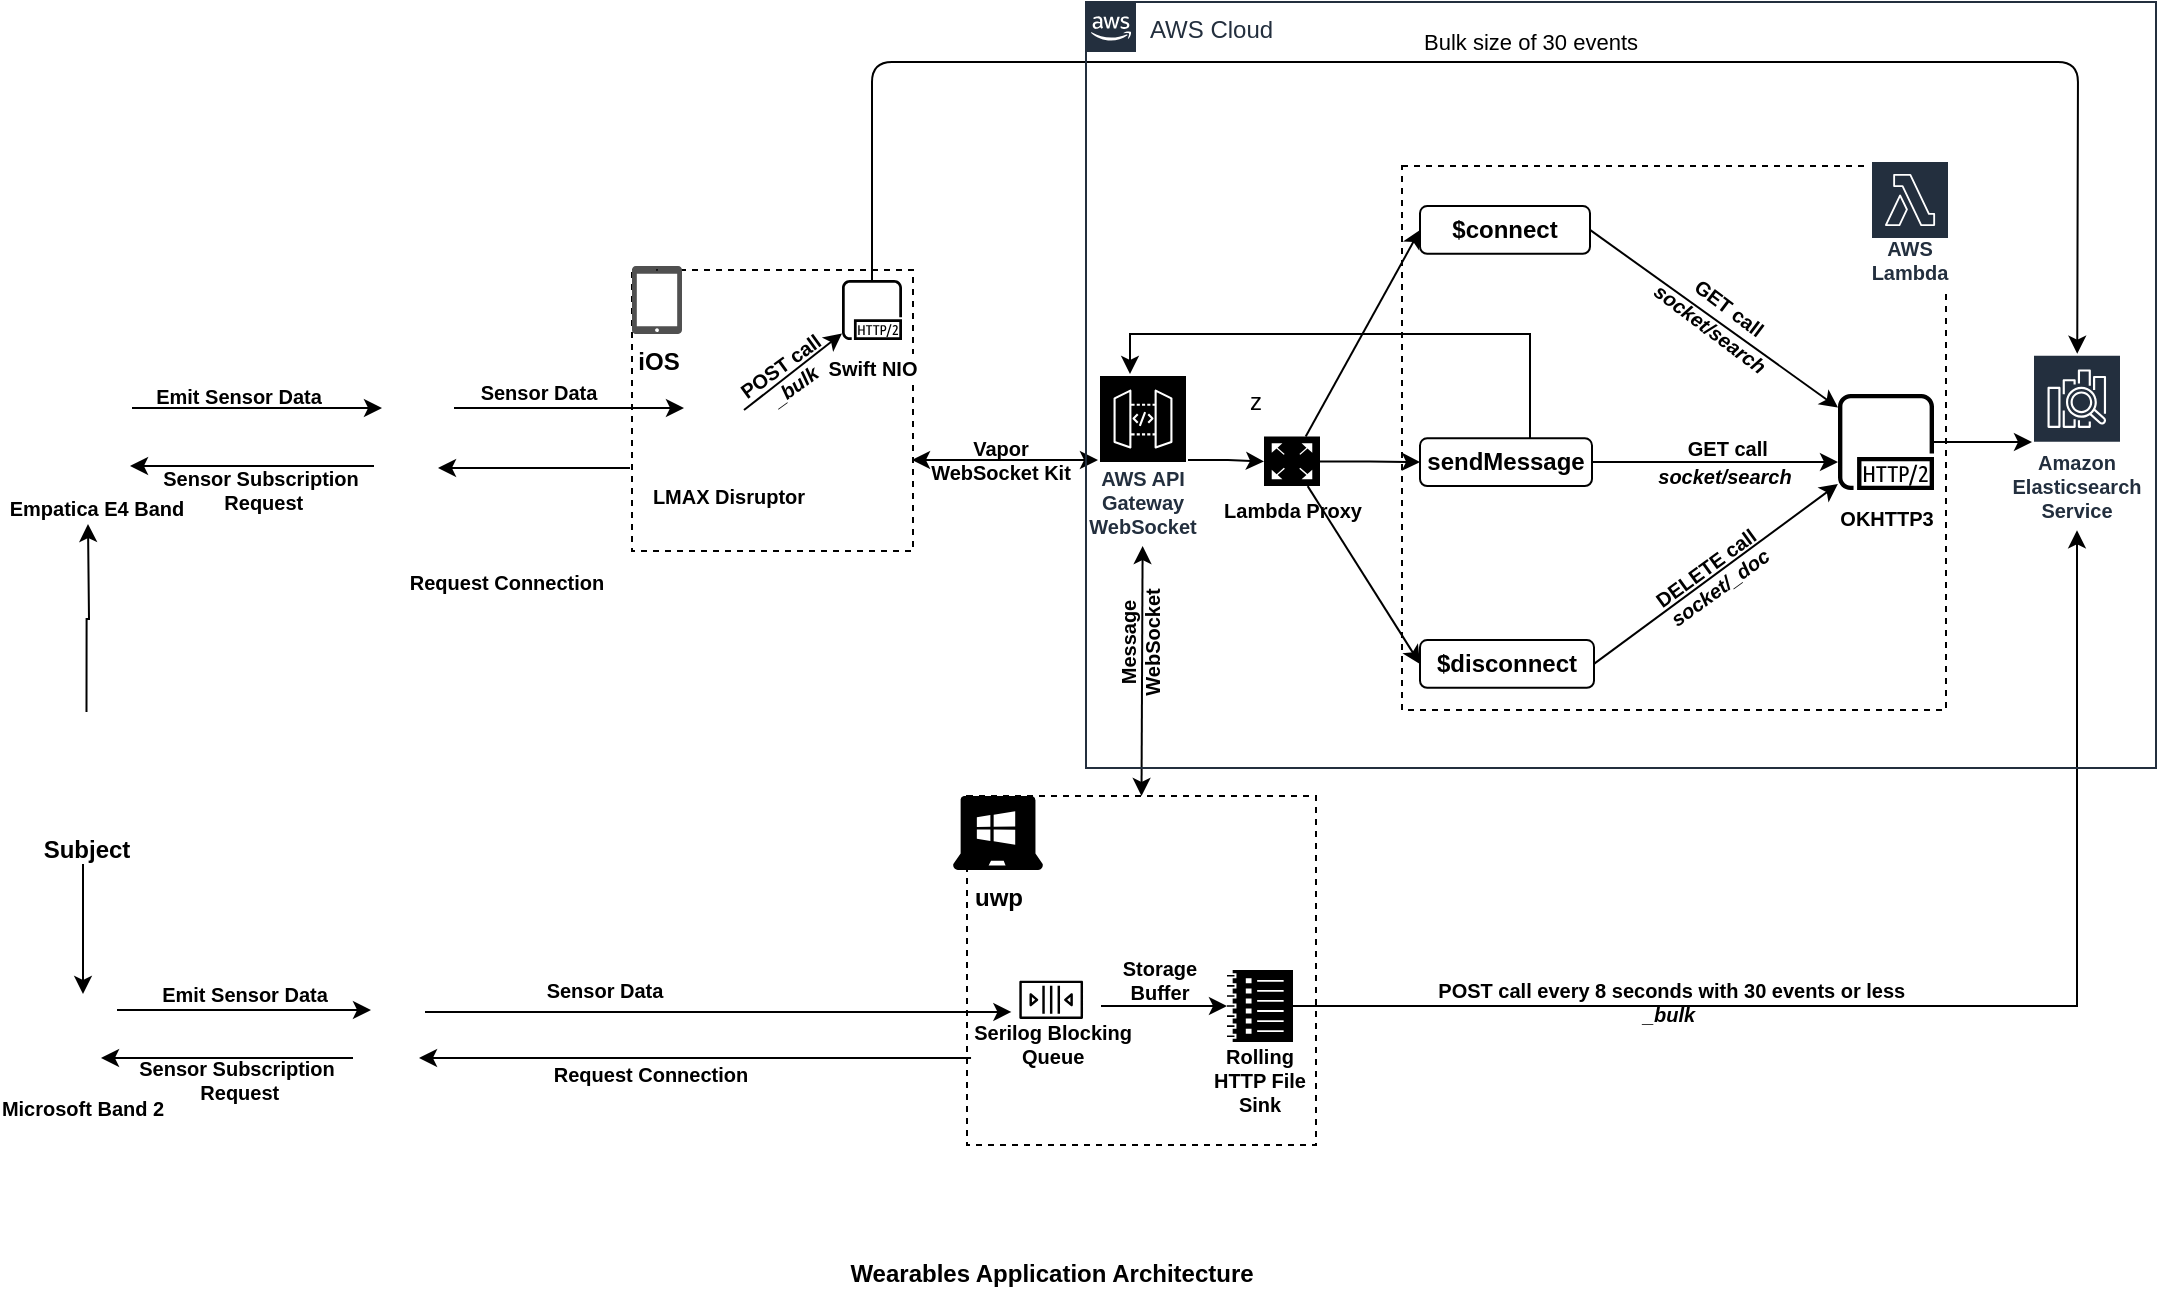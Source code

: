 <mxfile version="14.9.3" type="device"><diagram id="FGR8ST5C3wtUt0X2unP3" name="Page-1"><mxGraphModel dx="1422" dy="705" grid="0" gridSize="10" guides="1" tooltips="1" connect="1" arrows="1" fold="1" page="1" pageScale="1" pageWidth="1169" pageHeight="827" math="0" shadow="0"><root><mxCell id="0"/><mxCell id="1" parent="0"/><mxCell id="JARR6ZbisfXmvpyoZ1ki-116" value="" style="whiteSpace=wrap;html=1;aspect=fixed;fillColor=#FFFFFF;dashed=1;labelBackgroundColor=none;labelBorderColor=#000000;" parent="1" vertex="1"><mxGeometry x="375" y="234" width="140.5" height="140.5" as="geometry"/></mxCell><mxCell id="JARR6ZbisfXmvpyoZ1ki-1" value="&lt;font style=&quot;font-size: 10px&quot;&gt;&lt;b&gt;Empatica E4 Band&lt;/b&gt;&lt;/font&gt;" style="shape=image;html=1;verticalAlign=top;verticalLabelPosition=bottom;labelBackgroundColor=#ffffff;imageAspect=0;aspect=fixed;image=https://cdn4.iconfinder.com/data/icons/48-bubbles/48/36.Watch-128.png" parent="1" vertex="1"><mxGeometry x="84" y="293" width="46" height="46" as="geometry"/></mxCell><mxCell id="JARR6ZbisfXmvpyoZ1ki-4" value="&lt;font style=&quot;font-size: 10px&quot;&gt;&lt;b&gt;Microsoft Band 2&lt;/b&gt;&lt;/font&gt;" style="shape=image;html=1;verticalAlign=top;verticalLabelPosition=bottom;labelBackgroundColor=#ffffff;imageAspect=0;aspect=fixed;image=https://cdn4.iconfinder.com/data/icons/48-bubbles/48/36.Watch-128.png" parent="1" vertex="1"><mxGeometry x="77" y="593" width="46" height="46" as="geometry"/></mxCell><mxCell id="JARR6ZbisfXmvpyoZ1ki-23" value="" style="group;fontStyle=1;fontSize=10;fillColor=#ffffff;" parent="1" vertex="1" connectable="0"><mxGeometry x="528" y="388" width="254" height="251.5" as="geometry"/></mxCell><mxCell id="JARR6ZbisfXmvpyoZ1ki-11" value="" style="whiteSpace=wrap;html=1;aspect=fixed;fillColor=#FFFFFF;dashed=1;labelBackgroundColor=none;labelBorderColor=#000000;" parent="JARR6ZbisfXmvpyoZ1ki-23" vertex="1"><mxGeometry x="14.5" y="109" width="174.5" height="174.5" as="geometry"/></mxCell><mxCell id="JARR6ZbisfXmvpyoZ1ki-85" value="" style="group" parent="JARR6ZbisfXmvpyoZ1ki-23" vertex="1" connectable="0"><mxGeometry x="140.5" y="196" width="48" height="59" as="geometry"/></mxCell><mxCell id="JARR6ZbisfXmvpyoZ1ki-81" value="" style="pointerEvents=1;shadow=0;dashed=0;html=1;strokeColor=none;labelPosition=center;verticalLabelPosition=bottom;verticalAlign=top;align=center;shape=mxgraph.mscae.oms.log_management;fontSize=10;fillColor=#000000;" parent="JARR6ZbisfXmvpyoZ1ki-85" vertex="1"><mxGeometry x="4" width="33" height="36" as="geometry"/></mxCell><mxCell id="JARR6ZbisfXmvpyoZ1ki-84" value="&lt;b&gt;Rolling HTTP File Sink&lt;/b&gt;" style="text;html=1;strokeColor=none;fillColor=none;align=center;verticalAlign=middle;whiteSpace=wrap;rounded=0;labelBackgroundColor=none;fontSize=10;fontColor=#000000;" parent="JARR6ZbisfXmvpyoZ1ki-85" vertex="1"><mxGeometry x="-3.5" y="45" width="48" height="20" as="geometry"/></mxCell><mxCell id="JARR6ZbisfXmvpyoZ1ki-21" value="" style="group;fontStyle=1" parent="JARR6ZbisfXmvpyoZ1ki-23" vertex="1" connectable="0"><mxGeometry x="7.5" y="109" width="45" height="37" as="geometry"/></mxCell><mxCell id="JARR6ZbisfXmvpyoZ1ki-7" value="" style="pointerEvents=1;shadow=0;dashed=0;html=1;strokeColor=none;labelPosition=center;verticalLabelPosition=bottom;verticalAlign=top;align=center;outlineConnect=0;shape=mxgraph.veeam2.microsoft_windows;fillColor=#000000;" parent="JARR6ZbisfXmvpyoZ1ki-21" vertex="1"><mxGeometry x="4.091" y="0.86" width="36.818" height="29.256" as="geometry"/></mxCell><mxCell id="JARR6ZbisfXmvpyoZ1ki-8" value="&lt;b&gt;uwp&lt;/b&gt;" style="verticalLabelPosition=bottom;html=1;verticalAlign=top;align=center;strokeColor=none;shape=mxgraph.azure.laptop;pointerEvents=1;fillColor=#000000;" parent="JARR6ZbisfXmvpyoZ1ki-21" vertex="1"><mxGeometry width="45" height="37" as="geometry"/></mxCell><mxCell id="JARR6ZbisfXmvpyoZ1ki-80" value="" style="group" parent="JARR6ZbisfXmvpyoZ1ki-23" vertex="1" connectable="0"><mxGeometry x="11.5" y="191" width="119" height="57" as="geometry"/></mxCell><mxCell id="JARR6ZbisfXmvpyoZ1ki-78" value="" style="outlineConnect=0;fontColor=#232F3E;gradientColor=none;fillColor=#ffffff;dashed=0;verticalLabelPosition=bottom;verticalAlign=top;align=center;html=1;fontSize=12;fontStyle=0;aspect=fixed;shape=mxgraph.aws4.resourceIcon;resIcon=mxgraph.aws4.queue;spacing=0;" parent="JARR6ZbisfXmvpyoZ1ki-80" vertex="1"><mxGeometry x="25.191" width="39.8" height="39.8" as="geometry"/></mxCell><mxCell id="JARR6ZbisfXmvpyoZ1ki-79" value="Serilog Blocking &#10;Queue" style="text;strokeColor=none;fillColor=none;align=center;verticalAlign=middle;rounded=0;fontSize=10;spacing=0;fontStyle=1" parent="JARR6ZbisfXmvpyoZ1ki-80" vertex="1"><mxGeometry x="-1.663" y="33.477" width="95.5" height="16.765" as="geometry"/></mxCell><mxCell id="JARR6ZbisfXmvpyoZ1ki-112" value="&lt;b&gt;Storage Buffer&lt;/b&gt;" style="text;html=1;strokeColor=none;fillColor=none;align=center;verticalAlign=middle;whiteSpace=wrap;rounded=0;labelBackgroundColor=none;fontSize=10;fontColor=#000000;" parent="JARR6ZbisfXmvpyoZ1ki-80" vertex="1"><mxGeometry x="79" width="40" height="20" as="geometry"/></mxCell><mxCell id="JARR6ZbisfXmvpyoZ1ki-111" value="" style="endArrow=classic;html=1;fontSize=10;fontColor=#000000;entryX=0;entryY=0.5;entryDx=0;entryDy=0;entryPerimeter=0;" parent="JARR6ZbisfXmvpyoZ1ki-23" target="JARR6ZbisfXmvpyoZ1ki-81" edge="1"><mxGeometry width="50" height="50" relative="1" as="geometry"><mxPoint x="81.5" y="214" as="sourcePoint"/><mxPoint x="201.5" y="127" as="targetPoint"/></mxGeometry></mxCell><mxCell id="JARR6ZbisfXmvpyoZ1ki-157" style="edgeStyle=orthogonalEdgeStyle;rounded=0;orthogonalLoop=1;jettySize=auto;html=1;exitX=0.5;exitY=0;exitDx=0;exitDy=0;fontSize=10;fontColor=#000000;" parent="1" source="JARR6ZbisfXmvpyoZ1ki-30" edge="1"><mxGeometry relative="1" as="geometry"><mxPoint x="103" y="361" as="targetPoint"/></mxGeometry></mxCell><mxCell id="JARR6ZbisfXmvpyoZ1ki-30" value="&lt;b&gt;Subject&lt;/b&gt;" style="shape=image;html=1;verticalAlign=top;verticalLabelPosition=bottom;labelBackgroundColor=#ffffff;imageAspect=0;aspect=fixed;image=https://cdn0.iconfinder.com/data/icons/eon-social-media-contact-info-2/32/user_people_person_users_man-128.png;dashed=1;strokeColor=#000000;fillColor=#000000;" parent="1" vertex="1"><mxGeometry x="75" y="455" width="54.5" height="54.5" as="geometry"/></mxCell><mxCell id="JARR6ZbisfXmvpyoZ1ki-10" value="iOS" style="pointerEvents=1;shadow=0;dashed=0;html=1;strokeColor=none;fillColor=#505050;labelPosition=center;verticalLabelPosition=bottom;verticalAlign=top;outlineConnect=0;align=center;shape=mxgraph.office.devices.tablet_ipad;fontStyle=1" parent="1" vertex="1"><mxGeometry x="375" y="232" width="25" height="34" as="geometry"/></mxCell><mxCell id="JARR6ZbisfXmvpyoZ1ki-77" value="" style="group" parent="1" vertex="1" connectable="0"><mxGeometry x="541" y="211" width="608" height="262" as="geometry"/></mxCell><mxCell id="JARR6ZbisfXmvpyoZ1ki-66" value="" style="group" parent="JARR6ZbisfXmvpyoZ1ki-77" vertex="1" connectable="0"><mxGeometry x="191" width="417" height="262" as="geometry"/></mxCell><mxCell id="JARR6ZbisfXmvpyoZ1ki-22" value="" style="group" parent="JARR6ZbisfXmvpyoZ1ki-66" vertex="1" connectable="0"><mxGeometry width="306" height="262" as="geometry"/></mxCell><mxCell id="JARR6ZbisfXmvpyoZ1ki-17" value="" style="whiteSpace=wrap;html=1;aspect=fixed;fillColor=#FFFFFF;dashed=1;" parent="JARR6ZbisfXmvpyoZ1ki-22" vertex="1"><mxGeometry x="28" y="-29" width="272" height="272" as="geometry"/></mxCell><mxCell id="JARR6ZbisfXmvpyoZ1ki-42" value="&lt;b&gt;sendMessage&lt;/b&gt;" style="rounded=1;whiteSpace=wrap;html=1;strokeColor=#000000;fillColor=#FFFFFF;" parent="JARR6ZbisfXmvpyoZ1ki-22" vertex="1"><mxGeometry x="37" y="107.14" width="86" height="23.91" as="geometry"/></mxCell><mxCell id="JARR6ZbisfXmvpyoZ1ki-43" value="&lt;b&gt;$disconnect&lt;/b&gt;" style="rounded=1;whiteSpace=wrap;html=1;strokeColor=#000000;fillColor=#FFFFFF;" parent="JARR6ZbisfXmvpyoZ1ki-22" vertex="1"><mxGeometry x="37" y="208" width="87" height="23.91" as="geometry"/></mxCell><mxCell id="JARR6ZbisfXmvpyoZ1ki-147" value="&lt;b&gt;&lt;font style=&quot;font-size: 10px&quot;&gt;OKHTTP3&lt;/font&gt;&lt;/b&gt;" style="outlineConnect=0;gradientColor=none;strokeColor=none;dashed=0;verticalLabelPosition=bottom;verticalAlign=top;align=center;html=1;fontSize=12;fontStyle=0;aspect=fixed;pointerEvents=1;shape=mxgraph.aws4.http2_protocol;labelBackgroundColor=#ffffff;fillColor=#000000;" parent="JARR6ZbisfXmvpyoZ1ki-22" vertex="1"><mxGeometry x="246" y="85" width="48" height="48" as="geometry"/></mxCell><mxCell id="JARR6ZbisfXmvpyoZ1ki-54" value="" style="endArrow=classic;html=1;exitX=1;exitY=0.5;exitDx=0;exitDy=0;entryX=-0.001;entryY=0.938;entryDx=0;entryDy=0;entryPerimeter=0;" parent="JARR6ZbisfXmvpyoZ1ki-22" source="JARR6ZbisfXmvpyoZ1ki-43" target="JARR6ZbisfXmvpyoZ1ki-147" edge="1"><mxGeometry width="50" height="50" relative="1" as="geometry"><mxPoint x="291" y="149" as="sourcePoint"/><mxPoint x="240" y="130" as="targetPoint"/></mxGeometry></mxCell><mxCell id="JARR6ZbisfXmvpyoZ1ki-57" value="&lt;b&gt;DELETE call&lt;br&gt;&lt;/b&gt;&lt;b&gt;&lt;i&gt;socket/_doc&lt;/i&gt;&lt;/b&gt;" style="edgeLabel;html=1;align=center;verticalAlign=middle;resizable=0;points=[];fontSize=10;rotation=324;labelBackgroundColor=none;" parent="JARR6ZbisfXmvpyoZ1ki-54" vertex="1" connectable="0"><mxGeometry x="0.113" y="-4" relative="1" as="geometry"><mxPoint x="-12" y="4" as="offset"/></mxGeometry></mxCell><mxCell id="JARR6ZbisfXmvpyoZ1ki-151" value="&lt;font style=&quot;font-size: 10px&quot;&gt;&lt;b&gt;GET call&lt;/b&gt;&lt;b&gt;&lt;br&gt;&lt;i&gt;socket/search&lt;/i&gt;&amp;nbsp;&lt;/b&gt;&lt;/font&gt;" style="edgeLabel;html=1;align=center;verticalAlign=middle;resizable=0;points=[];rotation=37;" parent="JARR6ZbisfXmvpyoZ1ki-22" vertex="1" connectable="0"><mxGeometry x="189.0" y="48.998" as="geometry"><mxPoint x="-2.818" y="-0.247" as="offset"/></mxGeometry></mxCell><mxCell id="JARR6ZbisfXmvpyoZ1ki-148" value="" style="edgeStyle=orthogonalEdgeStyle;rounded=0;orthogonalLoop=1;jettySize=auto;html=1;fontSize=10;fontColor=#000000;" parent="JARR6ZbisfXmvpyoZ1ki-22" source="JARR6ZbisfXmvpyoZ1ki-42" target="JARR6ZbisfXmvpyoZ1ki-147" edge="1"><mxGeometry relative="1" as="geometry"><Array as="points"><mxPoint x="231" y="119"/><mxPoint x="231" y="119"/></Array></mxGeometry></mxCell><mxCell id="JARR6ZbisfXmvpyoZ1ki-50" value="" style="endArrow=classic;html=1;" parent="JARR6ZbisfXmvpyoZ1ki-66" source="JARR6ZbisfXmvpyoZ1ki-147" target="JARR6ZbisfXmvpyoZ1ki-13" edge="1"><mxGeometry width="50" height="50" relative="1" as="geometry"><mxPoint x="289" y="100" as="sourcePoint"/><mxPoint x="835" y="304.611" as="targetPoint"/></mxGeometry></mxCell><mxCell id="JARR6ZbisfXmvpyoZ1ki-51" value="&lt;font style=&quot;font-size: 10px&quot;&gt;&lt;b&gt;&amp;nbsp;GET call&lt;br&gt;&lt;/b&gt;&lt;b&gt;&lt;i&gt;socket/search&lt;/i&gt;&lt;/b&gt;&lt;/font&gt;" style="edgeLabel;html=1;align=center;verticalAlign=middle;resizable=0;points=[];labelBackgroundColor=none;" parent="JARR6ZbisfXmvpyoZ1ki-50" vertex="1" connectable="0"><mxGeometry x="0.836" y="-2" relative="1" as="geometry"><mxPoint x="-150" y="8" as="offset"/></mxGeometry></mxCell><mxCell id="JARR6ZbisfXmvpyoZ1ki-65" value="" style="group" parent="JARR6ZbisfXmvpyoZ1ki-66" vertex="1" connectable="0"><mxGeometry x="343" y="64.84" width="45" height="88.31" as="geometry"/></mxCell><mxCell id="JARR6ZbisfXmvpyoZ1ki-13" value="Amazon Elasticsearch Service" style="outlineConnect=0;fontColor=#232F3E;gradientColor=none;strokeColor=#ffffff;fillColor=#232F3E;dashed=0;verticalLabelPosition=middle;verticalAlign=bottom;align=center;html=1;whiteSpace=wrap;fontSize=10;fontStyle=1;spacing=3;shape=mxgraph.aws4.productIcon;prIcon=mxgraph.aws4.elasticsearch_service;" parent="JARR6ZbisfXmvpyoZ1ki-65" vertex="1"><mxGeometry width="45" height="88.31" as="geometry"/></mxCell><mxCell id="JARR6ZbisfXmvpyoZ1ki-76" value="z" style="group" parent="JARR6ZbisfXmvpyoZ1ki-77" vertex="1" connectable="0"><mxGeometry x="69" y="75.0" width="154" height="86" as="geometry"/></mxCell><mxCell id="JARR6ZbisfXmvpyoZ1ki-19" value="AWS API Gateway&lt;br&gt;WebSocket" style="outlineConnect=0;fontColor=#232F3E;gradientColor=none;strokeColor=#ffffff;dashed=0;verticalLabelPosition=middle;verticalAlign=bottom;align=center;html=1;whiteSpace=wrap;fontSize=10;fontStyle=1;spacing=3;shape=mxgraph.aws4.productIcon;prIcon=mxgraph.aws4.api_gateway;fillColor=#000000;" parent="JARR6ZbisfXmvpyoZ1ki-76" vertex="1"><mxGeometry x="-2" width="45" height="86" as="geometry"/></mxCell><mxCell id="JARR6ZbisfXmvpyoZ1ki-75" value="" style="edgeStyle=orthogonalEdgeStyle;rounded=0;orthogonalLoop=1;jettySize=auto;html=1;fontSize=10;" parent="JARR6ZbisfXmvpyoZ1ki-76" source="JARR6ZbisfXmvpyoZ1ki-19" target="JARR6ZbisfXmvpyoZ1ki-67" edge="1"><mxGeometry relative="1" as="geometry"/></mxCell><mxCell id="JARR6ZbisfXmvpyoZ1ki-67" value="&lt;b&gt;Lambda Proxy&lt;/b&gt;" style="pointerEvents=1;shadow=0;dashed=0;html=1;strokeColor=none;labelPosition=center;verticalLabelPosition=bottom;verticalAlign=top;align=center;outlineConnect=0;shape=mxgraph.veeam2.network_proxy;fontSize=10;fillColor=#000000;" parent="JARR6ZbisfXmvpyoZ1ki-76" vertex="1"><mxGeometry x="81" y="31.26" width="28.0" height="24.794" as="geometry"/></mxCell><mxCell id="JARR6ZbisfXmvpyoZ1ki-69" value="" style="edgeStyle=orthogonalEdgeStyle;rounded=0;orthogonalLoop=1;jettySize=auto;html=1;fontSize=10;" parent="JARR6ZbisfXmvpyoZ1ki-77" source="JARR6ZbisfXmvpyoZ1ki-67" target="JARR6ZbisfXmvpyoZ1ki-42" edge="1"><mxGeometry relative="1" as="geometry"/></mxCell><mxCell id="JARR6ZbisfXmvpyoZ1ki-74" value="" style="endArrow=classic;html=1;fontSize=10;entryX=0;entryY=0.5;entryDx=0;entryDy=0;" parent="JARR6ZbisfXmvpyoZ1ki-77" source="JARR6ZbisfXmvpyoZ1ki-67" target="JARR6ZbisfXmvpyoZ1ki-43" edge="1"><mxGeometry width="50" height="50" relative="1" as="geometry"><mxPoint x="235" y="175.328" as="sourcePoint"/><mxPoint x="273" y="192.153" as="targetPoint"/></mxGeometry></mxCell><mxCell id="JARR6ZbisfXmvpyoZ1ki-95" value="" style="edgeStyle=orthogonalEdgeStyle;rounded=0;orthogonalLoop=1;jettySize=auto;html=1;fontSize=10;fontColor=#000000;" parent="JARR6ZbisfXmvpyoZ1ki-77" target="JARR6ZbisfXmvpyoZ1ki-19" edge="1"><mxGeometry relative="1" as="geometry"><mxPoint x="283" y="107" as="sourcePoint"/><Array as="points"><mxPoint x="283" y="107"/><mxPoint x="283" y="55"/><mxPoint x="83" y="55"/></Array></mxGeometry></mxCell><mxCell id="JARR6ZbisfXmvpyoZ1ki-123" value="Vapor WebSocket Kit" style="text;html=1;strokeColor=none;fillColor=none;align=center;verticalAlign=middle;whiteSpace=wrap;rounded=0;dashed=1;labelBackgroundColor=none;fontSize=10;fontColor=#000000;fontStyle=1" parent="JARR6ZbisfXmvpyoZ1ki-77" vertex="1"><mxGeometry x="-21" y="108" width="79" height="20" as="geometry"/></mxCell><mxCell id="JARR6ZbisfXmvpyoZ1ki-126" value="&lt;span&gt;Message WebSocket&lt;/span&gt;" style="text;html=1;strokeColor=none;fillColor=none;align=center;verticalAlign=middle;whiteSpace=wrap;rounded=0;dashed=1;labelBackgroundColor=none;fontSize=10;fontColor=#000000;rotation=270;fontStyle=1" parent="JARR6ZbisfXmvpyoZ1ki-77" vertex="1"><mxGeometry x="68" y="199" width="40" height="20" as="geometry"/></mxCell><mxCell id="JARR6ZbisfXmvpyoZ1ki-125" value="" style="endArrow=classic;startArrow=classic;html=1;fontSize=10;fontColor=#000000;" parent="JARR6ZbisfXmvpyoZ1ki-77" target="JARR6ZbisfXmvpyoZ1ki-19" edge="1"><mxGeometry width="50" height="50" relative="1" as="geometry"><mxPoint x="-26" y="118" as="sourcePoint"/><mxPoint x="-21" y="-53" as="targetPoint"/></mxGeometry></mxCell><mxCell id="JARR6ZbisfXmvpyoZ1ki-86" style="edgeStyle=orthogonalEdgeStyle;rounded=0;orthogonalLoop=1;jettySize=auto;html=1;exitX=1;exitY=0.5;exitDx=0;exitDy=0;exitPerimeter=0;fontSize=10;fontColor=#000000;" parent="1" source="JARR6ZbisfXmvpyoZ1ki-81" target="JARR6ZbisfXmvpyoZ1ki-13" edge="1"><mxGeometry relative="1" as="geometry"><mxPoint x="997" y="351" as="targetPoint"/></mxGeometry></mxCell><mxCell id="JARR6ZbisfXmvpyoZ1ki-87" value="&amp;nbsp;POST call every 8 seconds with 30 events or less&lt;br&gt;&lt;i&gt;_bulk&lt;/i&gt;" style="edgeLabel;html=1;align=center;verticalAlign=middle;resizable=0;points=[];fontSize=10;fontColor=#000000;fontStyle=1;labelBackgroundColor=none;" parent="JARR6ZbisfXmvpyoZ1ki-86" vertex="1" connectable="0"><mxGeometry x="-0.354" y="-1" relative="1" as="geometry"><mxPoint x="-16" y="-3" as="offset"/></mxGeometry></mxCell><mxCell id="JARR6ZbisfXmvpyoZ1ki-130" style="edgeStyle=orthogonalEdgeStyle;rounded=0;orthogonalLoop=1;jettySize=auto;html=1;fontSize=10;fontColor=#000000;" parent="1" edge="1"><mxGeometry relative="1" as="geometry"><mxPoint x="286" y="303" as="sourcePoint"/><mxPoint x="401" y="303" as="targetPoint"/></mxGeometry></mxCell><mxCell id="JARR6ZbisfXmvpyoZ1ki-89" value="" style="shape=image;html=1;verticalAlign=top;verticalLabelPosition=bottom;labelBackgroundColor=#ffffff;imageAspect=0;aspect=fixed;image=https://cdn4.iconfinder.com/data/icons/ionicons/512/icon-bluetooth-128.png;fontSize=10;fontColor=#000000;strokeColor=#000000;fillColor=#000000;" parent="1" vertex="1"><mxGeometry x="236" y="289" width="57.75" height="57.75" as="geometry"/></mxCell><mxCell id="JARR6ZbisfXmvpyoZ1ki-90" value="" style="shape=image;html=1;verticalAlign=top;verticalLabelPosition=bottom;labelBackgroundColor=#ffffff;imageAspect=0;aspect=fixed;image=https://cdn4.iconfinder.com/data/icons/ionicons/512/icon-bluetooth-128.png;fontSize=10;fontColor=#000000;strokeColor=#000000;fillColor=#000000;" parent="1" vertex="1"><mxGeometry x="228.5" y="593" width="57" height="57" as="geometry"/></mxCell><mxCell id="JARR6ZbisfXmvpyoZ1ki-96" value="" style="endArrow=classic;startArrow=classic;html=1;fontSize=10;fontColor=#000000;exitX=0.5;exitY=0;exitDx=0;exitDy=0;" parent="1" source="JARR6ZbisfXmvpyoZ1ki-11" target="JARR6ZbisfXmvpyoZ1ki-19" edge="1"><mxGeometry width="50" height="50" relative="1" as="geometry"><mxPoint x="568.028" y="472" as="sourcePoint"/><mxPoint x="614" y="490" as="targetPoint"/></mxGeometry></mxCell><mxCell id="JARR6ZbisfXmvpyoZ1ki-101" value="&lt;b&gt;Sensor Subscription&lt;br&gt;&amp;nbsp;Request&lt;/b&gt;" style="text;html=1;align=center;verticalAlign=middle;resizable=0;points=[];autosize=1;strokeColor=none;fontSize=10;fontColor=#000000;" parent="1" vertex="1"><mxGeometry x="123" y="625" width="108" height="28" as="geometry"/></mxCell><mxCell id="JARR6ZbisfXmvpyoZ1ki-104" value="" style="endArrow=classic;html=1;fontSize=10;fontColor=#000000;" parent="1" edge="1"><mxGeometry width="50" height="50" relative="1" as="geometry"><mxPoint x="117.5" y="604" as="sourcePoint"/><mxPoint x="244.5" y="604" as="targetPoint"/></mxGeometry></mxCell><mxCell id="JARR6ZbisfXmvpyoZ1ki-105" value="" style="endArrow=classic;html=1;fontSize=10;fontColor=#000000;entryX=0;entryY=0.653;entryDx=0;entryDy=0;entryPerimeter=0;" parent="1" target="JARR6ZbisfXmvpyoZ1ki-78" edge="1"><mxGeometry width="50" height="50" relative="1" as="geometry"><mxPoint x="271.5" y="605" as="sourcePoint"/><mxPoint x="375.5" y="605.75" as="targetPoint"/><Array as="points"/></mxGeometry></mxCell><mxCell id="JARR6ZbisfXmvpyoZ1ki-106" value="" style="endArrow=classic;html=1;fontSize=10;fontColor=#000000;" parent="1" edge="1"><mxGeometry width="50" height="50" relative="1" as="geometry"><mxPoint x="235.5" y="628" as="sourcePoint"/><mxPoint x="109.5" y="628" as="targetPoint"/></mxGeometry></mxCell><mxCell id="JARR6ZbisfXmvpyoZ1ki-107" value="" style="endArrow=classic;html=1;fontSize=10;fontColor=#000000;exitX=0.07;exitY=0.926;exitDx=0;exitDy=0;exitPerimeter=0;" parent="1" source="JARR6ZbisfXmvpyoZ1ki-79" edge="1"><mxGeometry width="50" height="50" relative="1" as="geometry"><mxPoint x="531.5" y="628" as="sourcePoint"/><mxPoint x="268.5" y="628" as="targetPoint"/></mxGeometry></mxCell><mxCell id="JARR6ZbisfXmvpyoZ1ki-108" value="Request Connection" style="text;html=1;align=center;verticalAlign=middle;resizable=0;points=[];autosize=1;strokeColor=none;fontSize=10;fontColor=#000000;fontStyle=1" parent="1" vertex="1"><mxGeometry x="330.5" y="628" width="107" height="16" as="geometry"/></mxCell><mxCell id="JARR6ZbisfXmvpyoZ1ki-109" value="&lt;b&gt;Emit Sensor Data&lt;/b&gt;" style="text;html=1;align=center;verticalAlign=middle;resizable=0;points=[];autosize=1;strokeColor=none;fontSize=10;fontColor=#000000;" parent="1" vertex="1"><mxGeometry x="134.5" y="588" width="93" height="16" as="geometry"/></mxCell><mxCell id="JARR6ZbisfXmvpyoZ1ki-110" value="&lt;b&gt;Sensor Data&lt;/b&gt;" style="text;html=1;align=center;verticalAlign=middle;resizable=0;points=[];autosize=1;strokeColor=none;fontSize=10;fontColor=#000000;" parent="1" vertex="1"><mxGeometry x="326.5" y="586" width="68" height="16" as="geometry"/></mxCell><mxCell id="JARR6ZbisfXmvpyoZ1ki-121" value="" style="shape=image;html=1;verticalAlign=top;verticalLabelPosition=bottom;labelBackgroundColor=#ffffff;imageAspect=0;aspect=fixed;image=https://cdn4.iconfinder.com/data/icons/ionicons/512/icon-ios7-circle-filled-128.png;dashed=1;fontSize=10;fontColor=#000000;strokeColor=#000000;fillColor=#FFFFFF;" parent="1" vertex="1"><mxGeometry x="393" y="293" width="44" height="44" as="geometry"/></mxCell><mxCell id="JARR6ZbisfXmvpyoZ1ki-122" value="&lt;b&gt;LMAX Disruptor&lt;/b&gt;" style="text;html=1;strokeColor=none;fillColor=none;align=center;verticalAlign=middle;whiteSpace=wrap;rounded=0;dashed=1;labelBackgroundColor=none;fontSize=10;fontColor=#000000;" parent="1" vertex="1"><mxGeometry x="378" y="337" width="91" height="20" as="geometry"/></mxCell><mxCell id="JARR6ZbisfXmvpyoZ1ki-128" value="" style="endArrow=classic;html=1;fontSize=10;fontColor=#000000;" parent="1" edge="1"><mxGeometry width="50" height="50" relative="1" as="geometry"><mxPoint x="125" y="303" as="sourcePoint"/><mxPoint x="250" y="303" as="targetPoint"/></mxGeometry></mxCell><mxCell id="JARR6ZbisfXmvpyoZ1ki-132" value="" style="endArrow=classic;html=1;fontSize=10;fontColor=#000000;" parent="1" edge="1"><mxGeometry width="50" height="50" relative="1" as="geometry"><mxPoint x="374" y="333" as="sourcePoint"/><mxPoint x="278" y="333" as="targetPoint"/></mxGeometry></mxCell><mxCell id="JARR6ZbisfXmvpyoZ1ki-134" value="" style="endArrow=classic;html=1;fontSize=10;fontColor=#000000;" parent="1" edge="1"><mxGeometry width="50" height="50" relative="1" as="geometry"><mxPoint x="246" y="332" as="sourcePoint"/><mxPoint x="124" y="332" as="targetPoint"/></mxGeometry></mxCell><mxCell id="JARR6ZbisfXmvpyoZ1ki-135" value="&lt;b&gt;Sensor Data&lt;/b&gt;" style="text;html=1;align=center;verticalAlign=middle;resizable=0;points=[];autosize=1;strokeColor=none;fontSize=10;fontColor=#000000;" parent="1" vertex="1"><mxGeometry x="293.75" y="287" width="68" height="16" as="geometry"/></mxCell><mxCell id="JARR6ZbisfXmvpyoZ1ki-136" value="Request Connection" style="text;html=1;align=center;verticalAlign=middle;resizable=0;points=[];autosize=1;strokeColor=none;fontSize=10;fontColor=#000000;fontStyle=1" parent="1" vertex="1"><mxGeometry x="258" y="382" width="107" height="16" as="geometry"/></mxCell><mxCell id="JARR6ZbisfXmvpyoZ1ki-137" value="&lt;b&gt;Sensor Subscription&lt;br&gt;&amp;nbsp;Request&lt;/b&gt;" style="text;html=1;align=center;verticalAlign=middle;resizable=0;points=[];autosize=1;strokeColor=none;fontSize=10;fontColor=#000000;" parent="1" vertex="1"><mxGeometry x="135" y="330" width="108" height="28" as="geometry"/></mxCell><mxCell id="JARR6ZbisfXmvpyoZ1ki-138" value="&lt;b&gt;Emit Sensor Data&lt;/b&gt;" style="text;html=1;align=center;verticalAlign=middle;resizable=0;points=[];autosize=1;strokeColor=none;fontSize=10;fontColor=#000000;" parent="1" vertex="1"><mxGeometry x="131" y="289" width="93" height="16" as="geometry"/></mxCell><mxCell id="JARR6ZbisfXmvpyoZ1ki-146" value="&lt;b&gt;&lt;font style=&quot;font-size: 10px&quot;&gt;Swift NIO&lt;/font&gt;&lt;/b&gt;" style="outlineConnect=0;gradientColor=none;strokeColor=none;dashed=0;verticalLabelPosition=bottom;verticalAlign=top;align=center;html=1;fontSize=12;fontStyle=0;aspect=fixed;pointerEvents=1;shape=mxgraph.aws4.http2_protocol;labelBackgroundColor=#ffffff;fillColor=#000000;" parent="1" vertex="1"><mxGeometry x="480" y="239" width="30" height="30" as="geometry"/></mxCell><mxCell id="JARR6ZbisfXmvpyoZ1ki-37" value="&lt;b&gt;$connect&lt;/b&gt;" style="rounded=1;whiteSpace=wrap;html=1;strokeColor=#000000;fillColor=#FFFFFF;" parent="1" vertex="1"><mxGeometry x="769" y="202" width="85" height="23.91" as="geometry"/></mxCell><mxCell id="JARR6ZbisfXmvpyoZ1ki-71" value="" style="endArrow=classic;html=1;fontSize=10;entryX=0;entryY=0.5;entryDx=0;entryDy=0;" parent="1" source="JARR6ZbisfXmvpyoZ1ki-67" target="JARR6ZbisfXmvpyoZ1ki-37" edge="1"><mxGeometry width="50" height="50" relative="1" as="geometry"><mxPoint x="1266" y="424.405" as="sourcePoint"/><mxPoint x="1301" y="364.191" as="targetPoint"/></mxGeometry></mxCell><mxCell id="JARR6ZbisfXmvpyoZ1ki-150" value="" style="endArrow=classic;html=1;fontSize=10;fontColor=#000000;exitX=1;exitY=0.5;exitDx=0;exitDy=0;" parent="1" source="JARR6ZbisfXmvpyoZ1ki-37" target="JARR6ZbisfXmvpyoZ1ki-147" edge="1"><mxGeometry width="50" height="50" relative="1" as="geometry"><mxPoint x="837" y="165" as="sourcePoint"/><mxPoint x="887" y="115" as="targetPoint"/></mxGeometry></mxCell><mxCell id="JARR6ZbisfXmvpyoZ1ki-152" value="" style="endArrow=classic;html=1;fontSize=10;fontColor=#000000;" parent="1" target="JARR6ZbisfXmvpyoZ1ki-146" edge="1"><mxGeometry width="50" height="50" relative="1" as="geometry"><mxPoint x="431" y="304" as="sourcePoint"/><mxPoint x="586" y="429" as="targetPoint"/></mxGeometry></mxCell><mxCell id="JARR6ZbisfXmvpyoZ1ki-154" value="POST call&lt;br&gt;&lt;i&gt;_bulk&lt;/i&gt;" style="edgeLabel;html=1;align=center;verticalAlign=middle;resizable=0;points=[];fontSize=10;fontColor=#000000;fontStyle=1;rotation=324;labelBackgroundColor=none;" parent="1" vertex="1" connectable="0"><mxGeometry x="489" y="241" as="geometry"><mxPoint x="-56.899" y="14.915" as="offset"/></mxGeometry></mxCell><mxCell id="JARR6ZbisfXmvpyoZ1ki-155" value="" style="endArrow=classic;html=1;fontSize=10;fontColor=#000000;" parent="1" source="JARR6ZbisfXmvpyoZ1ki-146" target="JARR6ZbisfXmvpyoZ1ki-13" edge="1"><mxGeometry width="50" height="50" relative="1" as="geometry"><mxPoint x="507" y="180" as="sourcePoint"/><mxPoint x="1090" y="263" as="targetPoint"/><Array as="points"><mxPoint x="495" y="130"/><mxPoint x="1098" y="130"/></Array></mxGeometry></mxCell><mxCell id="12Vh2ISNwh3KNXHnPKwj-3" value="Bulk size of 30 events" style="edgeLabel;html=1;align=center;verticalAlign=middle;resizable=0;points=[];" vertex="1" connectable="0" parent="JARR6ZbisfXmvpyoZ1ki-155"><mxGeometry x="-0.119" y="-2" relative="1" as="geometry"><mxPoint x="60" y="-12" as="offset"/></mxGeometry></mxCell><mxCell id="JARR6ZbisfXmvpyoZ1ki-20" value="AWS Lambda" style="outlineConnect=0;fontColor=#232F3E;gradientColor=none;strokeColor=#ffffff;fillColor=#232F3E;dashed=0;verticalLabelPosition=middle;verticalAlign=bottom;align=center;html=1;whiteSpace=wrap;fontSize=10;fontStyle=1;spacing=3;shape=mxgraph.aws4.productIcon;prIcon=mxgraph.aws4.lambda;" parent="1" vertex="1"><mxGeometry x="994" y="179" width="40" height="66" as="geometry"/></mxCell><mxCell id="JARR6ZbisfXmvpyoZ1ki-160" value="" style="endArrow=classic;html=1;fontSize=10;fontColor=#000000;" parent="1" edge="1"><mxGeometry width="50" height="50" relative="1" as="geometry"><mxPoint x="100.5" y="531" as="sourcePoint"/><mxPoint x="100.5" y="596" as="targetPoint"/></mxGeometry></mxCell><mxCell id="JARR6ZbisfXmvpyoZ1ki-161" value="&lt;font style=&quot;font-size: 12px&quot;&gt;&lt;b&gt;Wearables Application Architecture&lt;/b&gt;&lt;/font&gt;" style="text;html=1;strokeColor=none;fillColor=none;align=center;verticalAlign=middle;whiteSpace=wrap;rounded=0;dashed=1;labelBackgroundColor=none;fontSize=10;fontColor=#000000;" parent="1" vertex="1"><mxGeometry x="473.5" y="726" width="222" height="20" as="geometry"/></mxCell><mxCell id="JARR6ZbisfXmvpyoZ1ki-163" value="AWS Cloud" style="points=[[0,0],[0.25,0],[0.5,0],[0.75,0],[1,0],[1,0.25],[1,0.5],[1,0.75],[1,1],[0.75,1],[0.5,1],[0.25,1],[0,1],[0,0.75],[0,0.5],[0,0.25]];outlineConnect=0;gradientColor=none;html=1;whiteSpace=wrap;fontSize=12;fontStyle=0;shape=mxgraph.aws4.group;grIcon=mxgraph.aws4.group_aws_cloud_alt;strokeColor=#232F3E;fillColor=none;verticalAlign=top;align=left;spacingLeft=30;fontColor=#232F3E;dashed=0;labelBackgroundColor=none;" parent="1" vertex="1"><mxGeometry x="602" y="100" width="535" height="383" as="geometry"/></mxCell></root></mxGraphModel></diagram></mxfile>